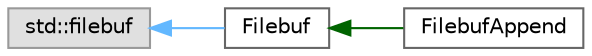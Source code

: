 digraph "Graphical Class Hierarchy"
{
 // LATEX_PDF_SIZE
  bgcolor="transparent";
  edge [fontname=Helvetica,fontsize=10,labelfontname=Helvetica,labelfontsize=10];
  node [fontname=Helvetica,fontsize=10,shape=box,height=0.2,width=0.4];
  rankdir="LR";
  Node0 [id="Node000000",label="std::filebuf",height=0.2,width=0.4,color="grey60", fillcolor="#E0E0E0", style="filled",tooltip=" "];
  Node0 -> Node1 [id="edge15_Node000000_Node000001",dir="back",color="steelblue1",style="solid",tooltip=" "];
  Node1 [id="Node000001",label="Filebuf",height=0.2,width=0.4,color="grey40", fillcolor="white", style="filled",URL="$class_filebuf.html",tooltip=" "];
  Node1 -> Node2 [id="edge16_Node000001_Node000002",dir="back",color="darkgreen",style="solid",tooltip=" "];
  Node2 [id="Node000002",label="FilebufAppend",height=0.2,width=0.4,color="grey40", fillcolor="white", style="filled",URL="$class_filebuf_append.html",tooltip=" "];
}
